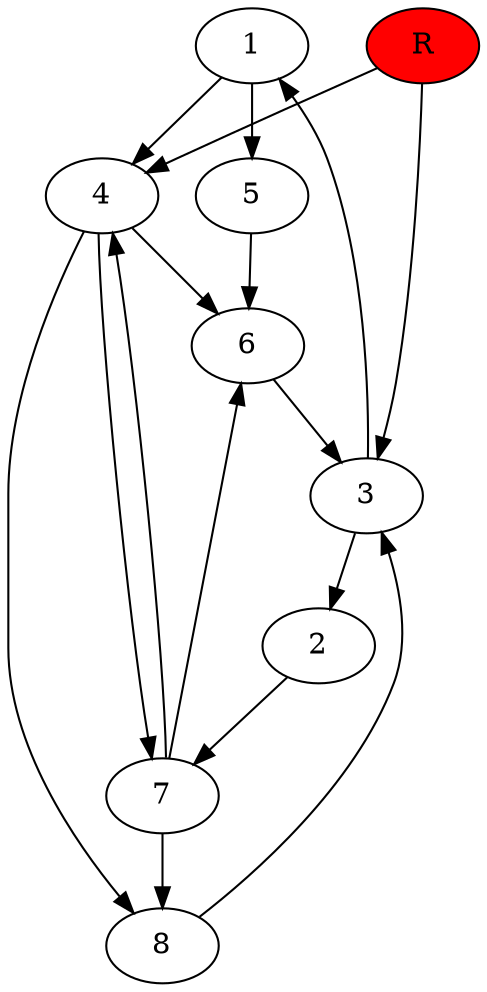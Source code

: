 digraph prb41524 {
	1
	2
	3
	4
	5
	6
	7
	8
	R [fillcolor="#ff0000" style=filled]
	1 -> 4
	1 -> 5
	2 -> 7
	3 -> 1
	3 -> 2
	4 -> 6
	4 -> 7
	4 -> 8
	5 -> 6
	6 -> 3
	7 -> 4
	7 -> 6
	7 -> 8
	8 -> 3
	R -> 3
	R -> 4
}
